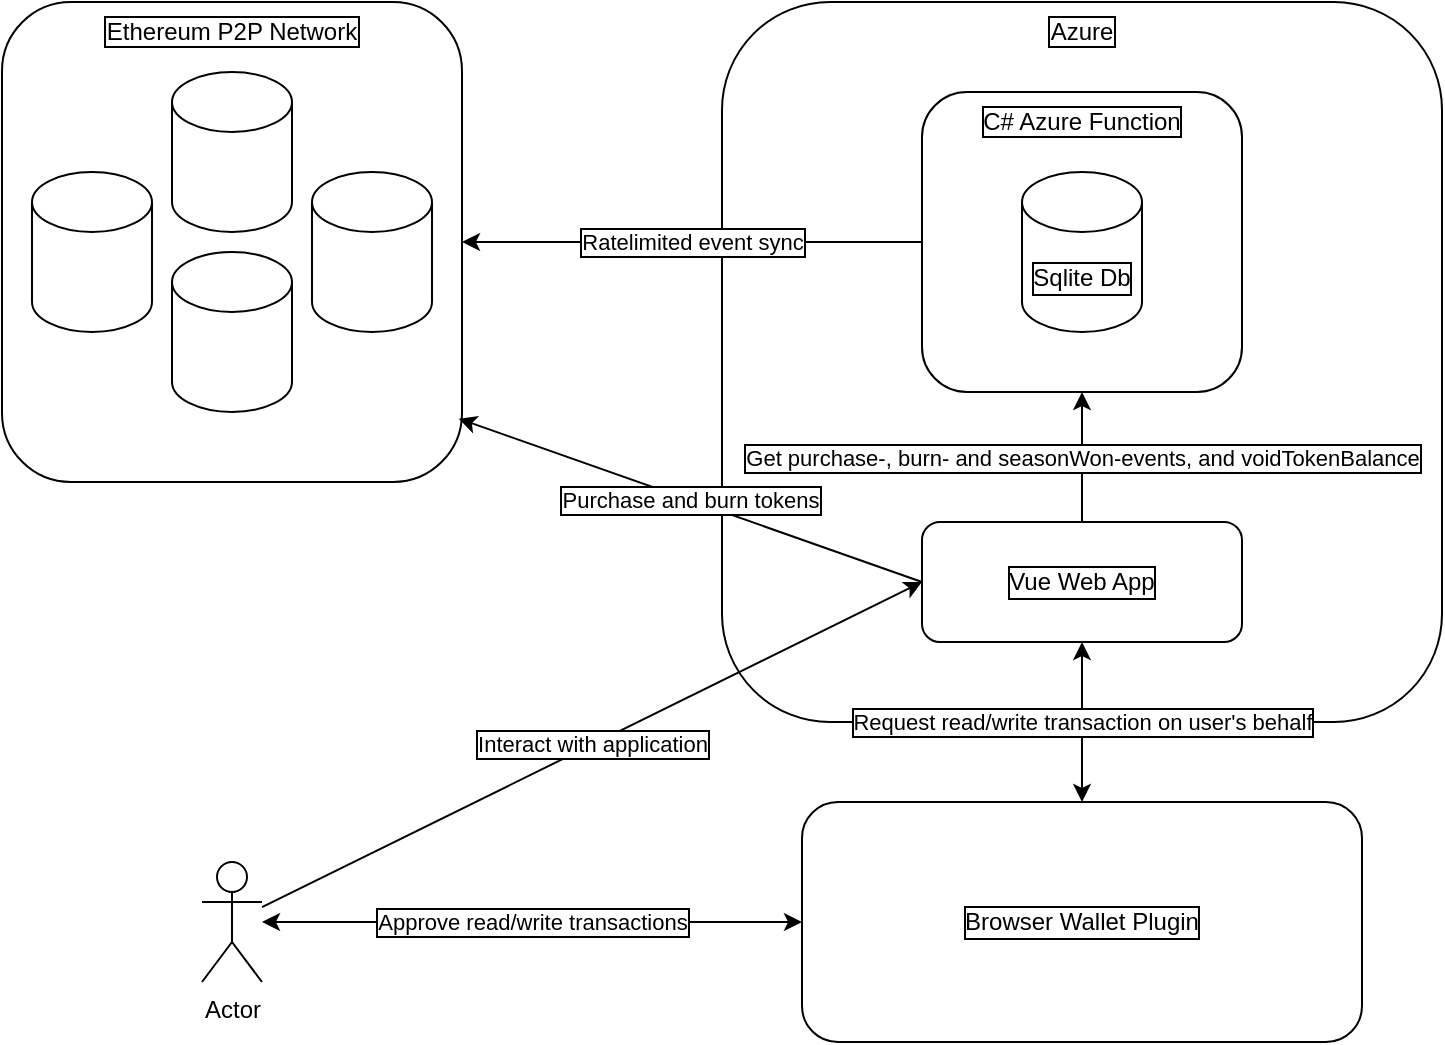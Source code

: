 <mxfile version="26.0.10">
  <diagram name="Page-1" id="Ciuq5HzIvrRnvL6CACdL">
    <mxGraphModel dx="1789" dy="1215" grid="1" gridSize="10" guides="1" tooltips="1" connect="1" arrows="1" fold="1" page="1" pageScale="1" pageWidth="850" pageHeight="1100" math="0" shadow="0">
      <root>
        <mxCell id="0" />
        <mxCell id="1" parent="0" />
        <mxCell id="bM2lkoSieHrVSTULnlUR-1" value="Ethereum P2P Network" style="rounded=1;whiteSpace=wrap;html=1;labelBorderColor=default;labelBackgroundColor=none;labelPosition=center;verticalLabelPosition=middle;align=center;verticalAlign=top;" parent="1" vertex="1">
          <mxGeometry x="40" y="40" width="230" height="240" as="geometry" />
        </mxCell>
        <mxCell id="bM2lkoSieHrVSTULnlUR-2" value="Azure" style="rounded=1;whiteSpace=wrap;html=1;verticalAlign=top;labelBorderColor=default;" parent="1" vertex="1">
          <mxGeometry x="400" y="40" width="360" height="360" as="geometry" />
        </mxCell>
        <mxCell id="bM2lkoSieHrVSTULnlUR-3" value="C# Azure Function" style="rounded=1;whiteSpace=wrap;html=1;spacingBottom=0;align=center;textShadow=0;labelBorderColor=default;verticalAlign=top;" parent="1" vertex="1">
          <mxGeometry x="500" y="85" width="160" height="150" as="geometry" />
        </mxCell>
        <mxCell id="bM2lkoSieHrVSTULnlUR-4" value="&lt;div&gt;Vue Web App&lt;/div&gt;" style="rounded=1;whiteSpace=wrap;html=1;labelBorderColor=default;" parent="1" vertex="1">
          <mxGeometry x="500" y="300" width="160" height="60" as="geometry" />
        </mxCell>
        <mxCell id="bM2lkoSieHrVSTULnlUR-6" value="" style="shape=cylinder3;whiteSpace=wrap;html=1;boundedLbl=1;backgroundOutline=1;size=15;" parent="1" vertex="1">
          <mxGeometry x="55" y="125" width="60" height="80" as="geometry" />
        </mxCell>
        <mxCell id="bM2lkoSieHrVSTULnlUR-7" value="" style="shape=cylinder3;whiteSpace=wrap;html=1;boundedLbl=1;backgroundOutline=1;size=15;" parent="1" vertex="1">
          <mxGeometry x="125" y="75" width="60" height="80" as="geometry" />
        </mxCell>
        <mxCell id="bM2lkoSieHrVSTULnlUR-8" value="" style="shape=cylinder3;whiteSpace=wrap;html=1;boundedLbl=1;backgroundOutline=1;size=15;" parent="1" vertex="1">
          <mxGeometry x="195" y="125" width="60" height="80" as="geometry" />
        </mxCell>
        <mxCell id="bM2lkoSieHrVSTULnlUR-9" value="" style="shape=cylinder3;whiteSpace=wrap;html=1;boundedLbl=1;backgroundOutline=1;size=15;" parent="1" vertex="1">
          <mxGeometry x="125" y="165" width="60" height="80" as="geometry" />
        </mxCell>
        <mxCell id="bM2lkoSieHrVSTULnlUR-10" value="Sqlite Db" style="shape=cylinder3;whiteSpace=wrap;html=1;boundedLbl=1;backgroundOutline=1;size=15;labelBorderColor=default;" parent="1" vertex="1">
          <mxGeometry x="550" y="125" width="60" height="80" as="geometry" />
        </mxCell>
        <mxCell id="bM2lkoSieHrVSTULnlUR-11" value="Browser Wallet Plugin" style="rounded=1;whiteSpace=wrap;html=1;labelBorderColor=default;" parent="1" vertex="1">
          <mxGeometry x="440" y="440" width="280" height="120" as="geometry" />
        </mxCell>
        <mxCell id="bM2lkoSieHrVSTULnlUR-13" value="Actor" style="shape=umlActor;verticalLabelPosition=bottom;verticalAlign=top;html=1;outlineConnect=0;" parent="1" vertex="1">
          <mxGeometry x="140" y="470" width="30" height="60" as="geometry" />
        </mxCell>
        <mxCell id="bM2lkoSieHrVSTULnlUR-16" value="Approve read/write transactions" style="endArrow=classic;startArrow=classic;html=1;rounded=0;entryX=0;entryY=0.5;entryDx=0;entryDy=0;labelBorderColor=default;" parent="1" source="bM2lkoSieHrVSTULnlUR-13" target="bM2lkoSieHrVSTULnlUR-11" edge="1">
          <mxGeometry width="50" height="50" relative="1" as="geometry">
            <mxPoint x="260" y="530" as="sourcePoint" />
            <mxPoint x="310" y="480" as="targetPoint" />
          </mxGeometry>
        </mxCell>
        <mxCell id="bM2lkoSieHrVSTULnlUR-17" value="Request read/write transaction on user&#39;s behalf" style="endArrow=classic;startArrow=classic;html=1;rounded=0;exitX=0.5;exitY=1;exitDx=0;exitDy=0;entryX=0.5;entryY=0;entryDx=0;entryDy=0;labelBorderColor=default;spacing=2;spacingRight=0;" parent="1" source="bM2lkoSieHrVSTULnlUR-4" target="bM2lkoSieHrVSTULnlUR-11" edge="1">
          <mxGeometry width="50" height="50" relative="1" as="geometry">
            <mxPoint x="500" y="320" as="sourcePoint" />
            <mxPoint x="550" y="270" as="targetPoint" />
          </mxGeometry>
        </mxCell>
        <mxCell id="bM2lkoSieHrVSTULnlUR-20" value="Get purchase-, burn- and seasonWon-events, and voidTokenBalance" style="endArrow=classic;html=1;rounded=0;entryX=0.5;entryY=1;entryDx=0;entryDy=0;labelBorderColor=default;" parent="1" source="bM2lkoSieHrVSTULnlUR-4" target="bM2lkoSieHrVSTULnlUR-3" edge="1">
          <mxGeometry width="50" height="50" relative="1" as="geometry">
            <mxPoint x="340" y="370" as="sourcePoint" />
            <mxPoint x="390" y="320" as="targetPoint" />
          </mxGeometry>
        </mxCell>
        <mxCell id="bM2lkoSieHrVSTULnlUR-21" value="Ratelimited event sync" style="endArrow=classic;html=1;rounded=0;entryX=1;entryY=0.5;entryDx=0;entryDy=0;exitX=0;exitY=0.5;exitDx=0;exitDy=0;labelBorderColor=default;" parent="1" source="bM2lkoSieHrVSTULnlUR-3" target="bM2lkoSieHrVSTULnlUR-1" edge="1">
          <mxGeometry width="50" height="50" relative="1" as="geometry">
            <mxPoint x="420" y="320" as="sourcePoint" />
            <mxPoint x="470" y="270" as="targetPoint" />
          </mxGeometry>
        </mxCell>
        <mxCell id="bM2lkoSieHrVSTULnlUR-22" value="Purchase and burn tokens" style="endArrow=classic;html=1;rounded=0;exitX=0;exitY=0.5;exitDx=0;exitDy=0;entryX=0.993;entryY=0.868;entryDx=0;entryDy=0;entryPerimeter=0;labelBorderColor=default;" parent="1" source="bM2lkoSieHrVSTULnlUR-4" target="bM2lkoSieHrVSTULnlUR-1" edge="1">
          <mxGeometry width="50" height="50" relative="1" as="geometry">
            <mxPoint x="420" y="320" as="sourcePoint" />
            <mxPoint x="470" y="270" as="targetPoint" />
          </mxGeometry>
        </mxCell>
        <mxCell id="bM2lkoSieHrVSTULnlUR-23" value="Interact with application" style="endArrow=classic;html=1;rounded=0;entryX=0;entryY=0.5;entryDx=0;entryDy=0;labelBorderColor=default;" parent="1" source="bM2lkoSieHrVSTULnlUR-13" target="bM2lkoSieHrVSTULnlUR-4" edge="1">
          <mxGeometry width="50" height="50" relative="1" as="geometry">
            <mxPoint x="420" y="490" as="sourcePoint" />
            <mxPoint x="470" y="440" as="targetPoint" />
          </mxGeometry>
        </mxCell>
      </root>
    </mxGraphModel>
  </diagram>
</mxfile>
